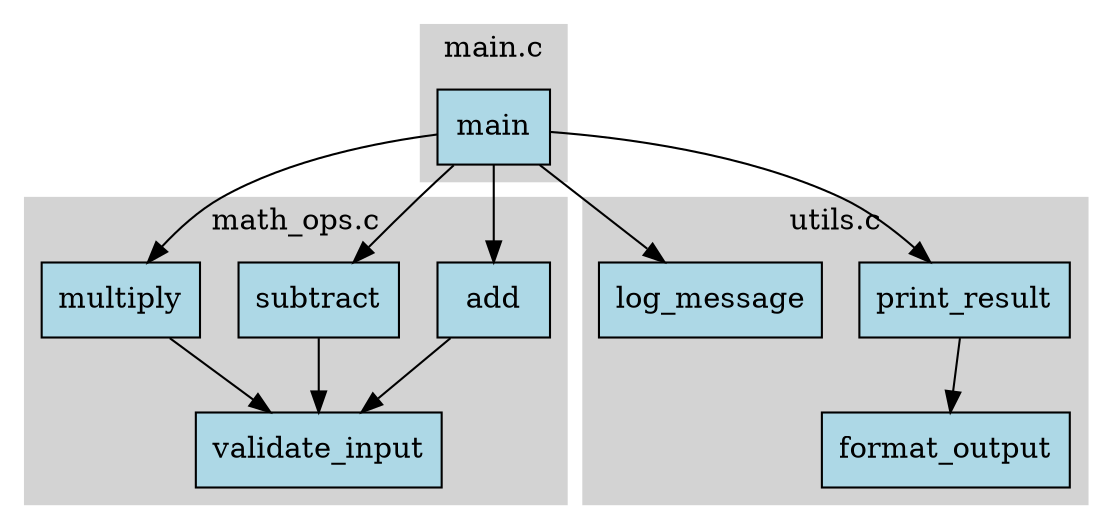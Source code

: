 digraph CallGraph {
  node [shape=box];
  subgraph "cluster_math_ops.c" {
    label="math_ops.c";
    style=filled;
    color=lightgrey;
    "add" [style=filled, fillcolor=lightblue];
    "validate_input" [style=filled, fillcolor=lightblue];
    "subtract" [style=filled, fillcolor=lightblue];
    "multiply" [style=filled, fillcolor=lightblue];
  }

  subgraph "cluster_utils.c" {
    label="utils.c";
    style=filled;
    color=lightgrey;
    "print_result" [style=filled, fillcolor=lightblue];
    "format_output" [style=filled, fillcolor=lightblue];
    "log_message" [style=filled, fillcolor=lightblue];
  }

  subgraph "cluster_main.c" {
    label="main.c";
    style=filled;
    color=lightgrey;
    "main" [style=filled, fillcolor=lightblue];
  }

  "add" -> "validate_input";
  "subtract" -> "validate_input";
  "multiply" -> "validate_input";
  "print_result" -> "format_output";
  "main" -> "log_message";
  "main" -> "subtract";
  "main" -> "add";
  "main" -> "print_result";
  "main" -> "multiply";
}
